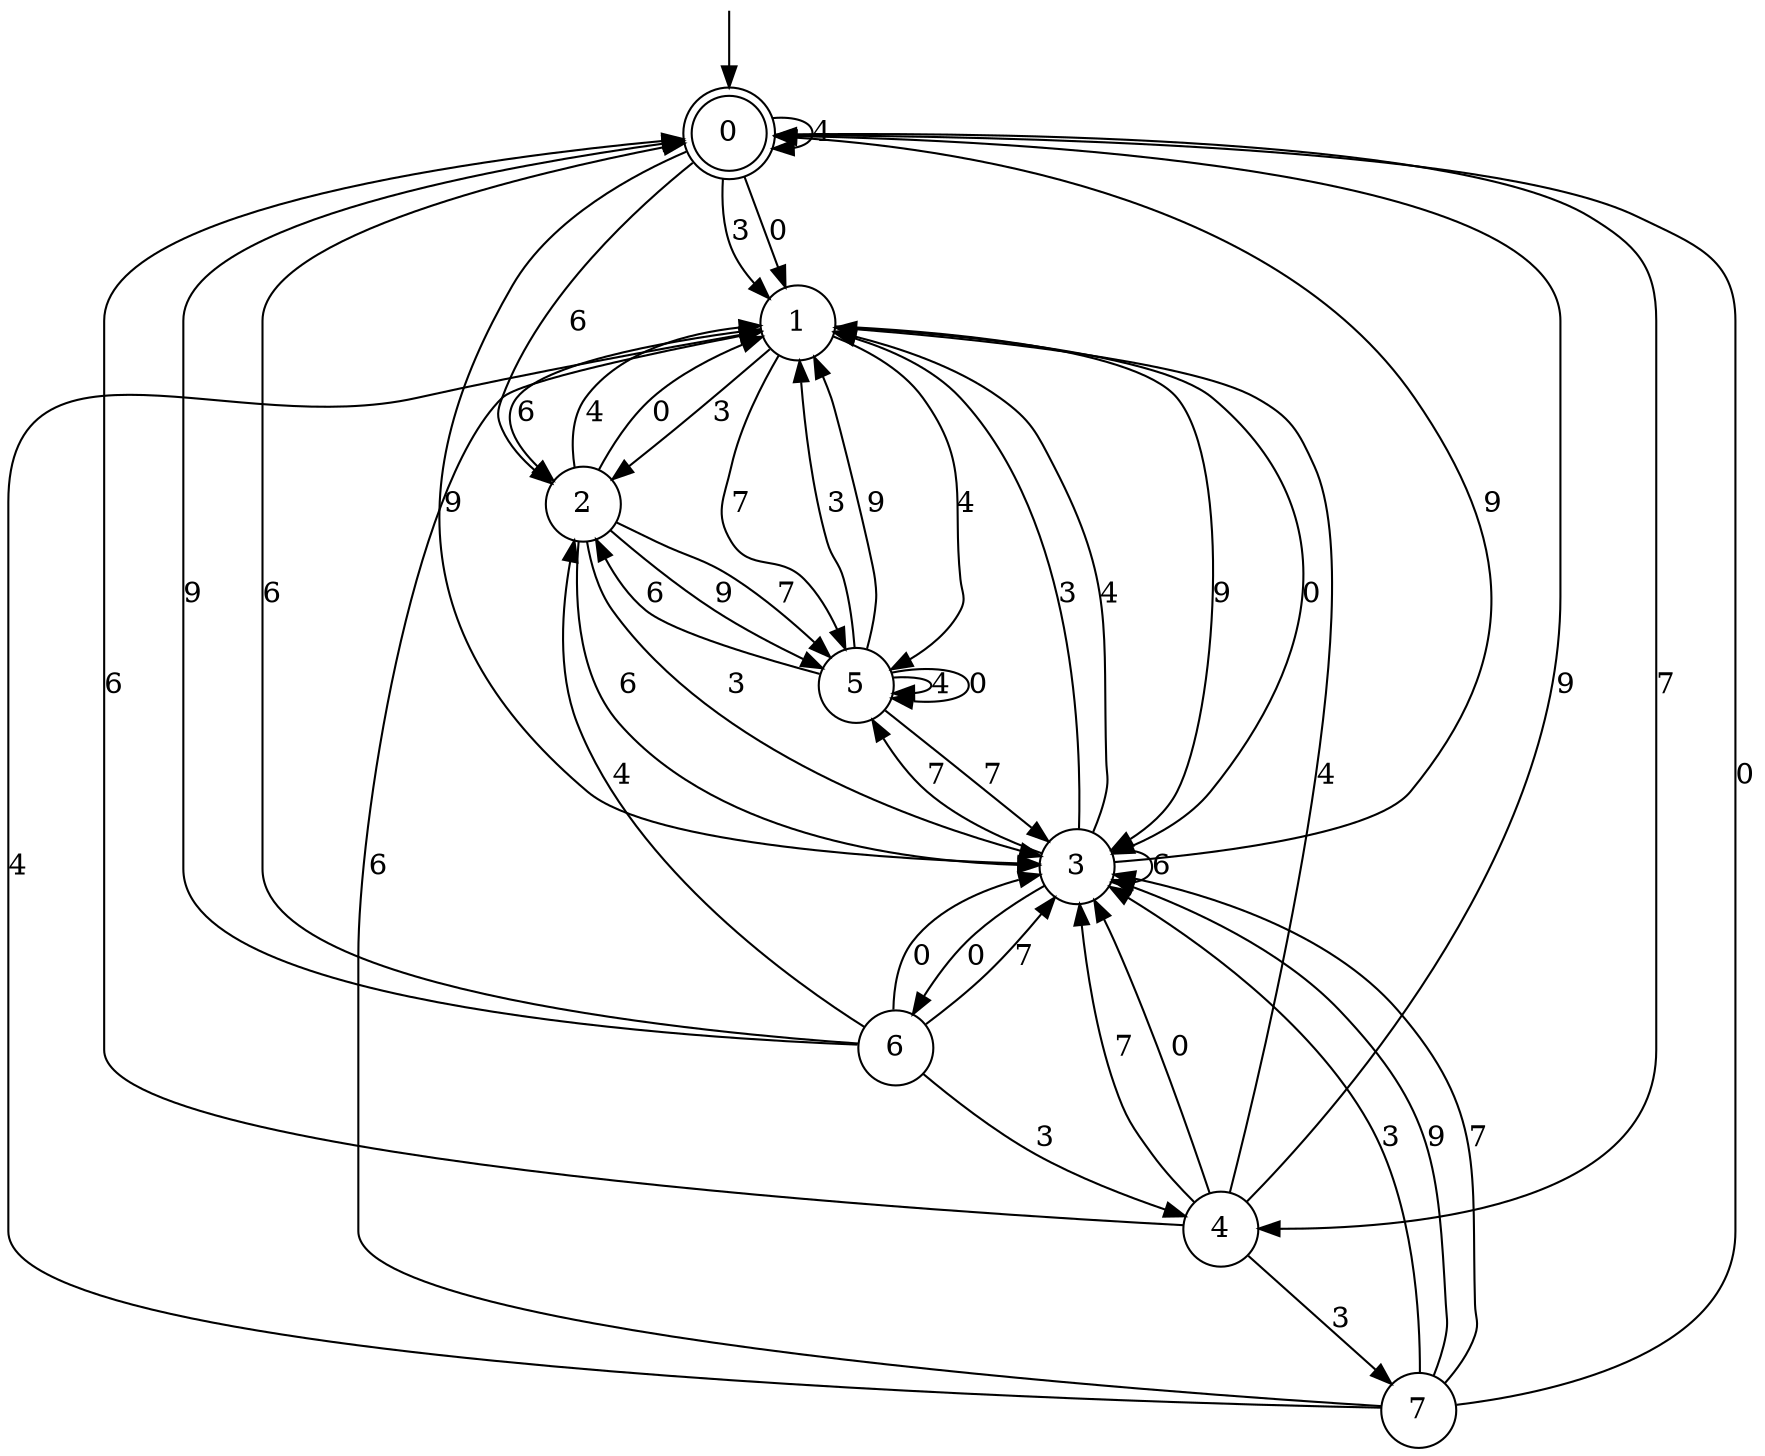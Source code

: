 digraph g {

	s0 [shape="doublecircle" label="0"];
	s1 [shape="circle" label="1"];
	s2 [shape="circle" label="2"];
	s3 [shape="circle" label="3"];
	s4 [shape="circle" label="4"];
	s5 [shape="circle" label="5"];
	s6 [shape="circle" label="6"];
	s7 [shape="circle" label="7"];
	s0 -> s1 [label="3"];
	s0 -> s0 [label="4"];
	s0 -> s2 [label="6"];
	s0 -> s3 [label="9"];
	s0 -> s4 [label="7"];
	s0 -> s1 [label="0"];
	s1 -> s2 [label="3"];
	s1 -> s5 [label="4"];
	s1 -> s2 [label="6"];
	s1 -> s3 [label="9"];
	s1 -> s5 [label="7"];
	s1 -> s3 [label="0"];
	s2 -> s3 [label="3"];
	s2 -> s1 [label="4"];
	s2 -> s3 [label="6"];
	s2 -> s5 [label="9"];
	s2 -> s5 [label="7"];
	s2 -> s1 [label="0"];
	s3 -> s1 [label="3"];
	s3 -> s1 [label="4"];
	s3 -> s3 [label="6"];
	s3 -> s0 [label="9"];
	s3 -> s5 [label="7"];
	s3 -> s6 [label="0"];
	s4 -> s7 [label="3"];
	s4 -> s1 [label="4"];
	s4 -> s0 [label="6"];
	s4 -> s0 [label="9"];
	s4 -> s3 [label="7"];
	s4 -> s3 [label="0"];
	s5 -> s1 [label="3"];
	s5 -> s5 [label="4"];
	s5 -> s2 [label="6"];
	s5 -> s1 [label="9"];
	s5 -> s3 [label="7"];
	s5 -> s5 [label="0"];
	s6 -> s4 [label="3"];
	s6 -> s2 [label="4"];
	s6 -> s0 [label="6"];
	s6 -> s0 [label="9"];
	s6 -> s3 [label="7"];
	s6 -> s3 [label="0"];
	s7 -> s3 [label="3"];
	s7 -> s1 [label="4"];
	s7 -> s1 [label="6"];
	s7 -> s3 [label="9"];
	s7 -> s3 [label="7"];
	s7 -> s0 [label="0"];

__start0 [label="" shape="none" width="0" height="0"];
__start0 -> s0;

}
